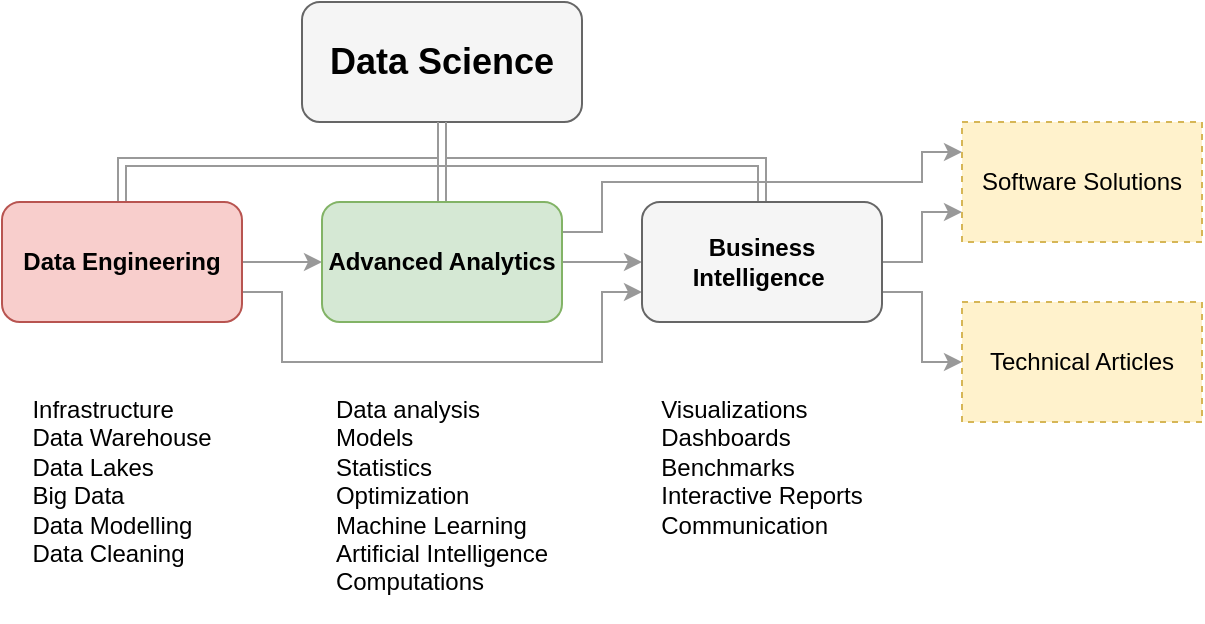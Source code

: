 <mxfile version="12.9.3" type="github">
  <diagram id="Jh0g8GQ7WS2PKu4_E1Yr" name="Page-1">
    <mxGraphModel dx="885" dy="1048" grid="1" gridSize="10" guides="1" tooltips="1" connect="1" arrows="1" fold="1" page="1" pageScale="1" pageWidth="827" pageHeight="1169" math="0" shadow="0">
      <root>
        <mxCell id="0" />
        <mxCell id="1" parent="0" />
        <mxCell id="WFPA-bz6SRxzGDUWhu5E-20" style="edgeStyle=orthogonalEdgeStyle;rounded=0;html=1;exitX=1;exitY=0.5;entryX=0;entryY=0.5;endArrow=classic;endFill=1;jettySize=auto;orthogonalLoop=1;startArrow=none;startFill=0;strokeColor=#999999;" edge="1" parent="1" source="WFPA-bz6SRxzGDUWhu5E-23" target="WFPA-bz6SRxzGDUWhu5E-28">
          <mxGeometry relative="1" as="geometry" />
        </mxCell>
        <mxCell id="WFPA-bz6SRxzGDUWhu5E-21" style="edgeStyle=orthogonalEdgeStyle;rounded=0;html=1;exitX=1;exitY=0.75;entryX=0;entryY=0.75;startArrow=none;startFill=0;endArrow=classic;endFill=1;jettySize=auto;orthogonalLoop=1;strokeColor=#999999;" edge="1" parent="1" source="WFPA-bz6SRxzGDUWhu5E-23" target="WFPA-bz6SRxzGDUWhu5E-32">
          <mxGeometry relative="1" as="geometry">
            <Array as="points">
              <mxPoint x="180" y="185" />
              <mxPoint x="180" y="220" />
              <mxPoint x="340" y="220" />
              <mxPoint x="340" y="185" />
            </Array>
          </mxGeometry>
        </mxCell>
        <mxCell id="WFPA-bz6SRxzGDUWhu5E-22" style="edgeStyle=orthogonalEdgeStyle;shape=link;rounded=0;html=1;exitX=0.5;exitY=0;entryX=0.5;entryY=1;startArrow=none;startFill=0;endArrow=classic;endFill=1;jettySize=auto;orthogonalLoop=1;strokeColor=#999999;" edge="1" parent="1" source="WFPA-bz6SRxzGDUWhu5E-23" target="WFPA-bz6SRxzGDUWhu5E-24">
          <mxGeometry relative="1" as="geometry" />
        </mxCell>
        <mxCell id="WFPA-bz6SRxzGDUWhu5E-23" value="&lt;b&gt;Data Engineering&lt;/b&gt;" style="rounded=1;whiteSpace=wrap;html=1;fillColor=#f8cecc;strokeColor=#b85450;" vertex="1" parent="1">
          <mxGeometry x="40" y="140" width="120" height="60" as="geometry" />
        </mxCell>
        <mxCell id="WFPA-bz6SRxzGDUWhu5E-24" value="&lt;b&gt;&lt;font style=&quot;font-size: 18px&quot;&gt;Data Science&lt;/font&gt;&lt;/b&gt;" style="rounded=1;whiteSpace=wrap;html=1;fillColor=#f5f5f5;strokeColor=#666666;" vertex="1" parent="1">
          <mxGeometry x="190" y="40" width="140" height="60" as="geometry" />
        </mxCell>
        <mxCell id="WFPA-bz6SRxzGDUWhu5E-25" style="edgeStyle=orthogonalEdgeStyle;rounded=0;html=1;exitX=1;exitY=0.5;entryX=0;entryY=0.5;startArrow=none;startFill=0;endArrow=classic;endFill=1;jettySize=auto;orthogonalLoop=1;strokeColor=#999999;" edge="1" parent="1" source="WFPA-bz6SRxzGDUWhu5E-28" target="WFPA-bz6SRxzGDUWhu5E-32">
          <mxGeometry relative="1" as="geometry" />
        </mxCell>
        <mxCell id="WFPA-bz6SRxzGDUWhu5E-26" style="edgeStyle=orthogonalEdgeStyle;rounded=0;html=1;exitX=1;exitY=0.25;entryX=0;entryY=0.25;startArrow=none;startFill=0;endArrow=classic;endFill=1;jettySize=auto;orthogonalLoop=1;strokeColor=#999999;" edge="1" parent="1" source="WFPA-bz6SRxzGDUWhu5E-28" target="WFPA-bz6SRxzGDUWhu5E-33">
          <mxGeometry relative="1" as="geometry">
            <Array as="points">
              <mxPoint x="340" y="155" />
              <mxPoint x="340" y="130" />
              <mxPoint x="500" y="130" />
              <mxPoint x="500" y="115" />
            </Array>
          </mxGeometry>
        </mxCell>
        <mxCell id="WFPA-bz6SRxzGDUWhu5E-27" style="edgeStyle=orthogonalEdgeStyle;shape=link;rounded=0;html=1;exitX=0.5;exitY=0;entryX=0.5;entryY=1;startArrow=none;startFill=0;endArrow=classic;endFill=1;jettySize=auto;orthogonalLoop=1;strokeColor=#999999;" edge="1" parent="1" source="WFPA-bz6SRxzGDUWhu5E-28" target="WFPA-bz6SRxzGDUWhu5E-24">
          <mxGeometry relative="1" as="geometry" />
        </mxCell>
        <mxCell id="WFPA-bz6SRxzGDUWhu5E-28" value="&lt;b&gt;Advanced Analytics&lt;/b&gt;" style="rounded=1;whiteSpace=wrap;html=1;fillColor=#d5e8d4;strokeColor=#82b366;" vertex="1" parent="1">
          <mxGeometry x="200" y="140" width="120" height="60" as="geometry" />
        </mxCell>
        <mxCell id="WFPA-bz6SRxzGDUWhu5E-29" style="edgeStyle=orthogonalEdgeStyle;rounded=0;html=1;exitX=1;exitY=0.5;entryX=0;entryY=0.75;startArrow=none;startFill=0;endArrow=classic;endFill=1;jettySize=auto;orthogonalLoop=1;strokeColor=#999999;" edge="1" parent="1" source="WFPA-bz6SRxzGDUWhu5E-32" target="WFPA-bz6SRxzGDUWhu5E-33">
          <mxGeometry relative="1" as="geometry" />
        </mxCell>
        <mxCell id="WFPA-bz6SRxzGDUWhu5E-30" style="edgeStyle=orthogonalEdgeStyle;rounded=0;html=1;exitX=1;exitY=0.75;entryX=0;entryY=0.5;startArrow=none;startFill=0;endArrow=classic;endFill=1;jettySize=auto;orthogonalLoop=1;strokeColor=#999999;" edge="1" parent="1" source="WFPA-bz6SRxzGDUWhu5E-32" target="WFPA-bz6SRxzGDUWhu5E-34">
          <mxGeometry relative="1" as="geometry" />
        </mxCell>
        <mxCell id="WFPA-bz6SRxzGDUWhu5E-31" style="edgeStyle=orthogonalEdgeStyle;shape=link;rounded=0;html=1;exitX=0.5;exitY=0;entryX=0.5;entryY=1;startArrow=none;startFill=0;endArrow=classic;endFill=1;jettySize=auto;orthogonalLoop=1;strokeColor=#999999;" edge="1" parent="1" source="WFPA-bz6SRxzGDUWhu5E-32" target="WFPA-bz6SRxzGDUWhu5E-24">
          <mxGeometry relative="1" as="geometry" />
        </mxCell>
        <mxCell id="WFPA-bz6SRxzGDUWhu5E-32" value="&lt;b&gt;Business Intelligence&amp;nbsp;&lt;/b&gt;" style="rounded=1;whiteSpace=wrap;html=1;fillColor=#f5f5f5;strokeColor=#666666;" vertex="1" parent="1">
          <mxGeometry x="360" y="140" width="120" height="60" as="geometry" />
        </mxCell>
        <mxCell id="WFPA-bz6SRxzGDUWhu5E-33" value="Software Solutions&lt;br&gt;" style="rounded=0;whiteSpace=wrap;html=1;dashed=1;fillColor=#fff2cc;strokeColor=#d6b656;" vertex="1" parent="1">
          <mxGeometry x="520" y="100" width="120" height="60" as="geometry" />
        </mxCell>
        <mxCell id="WFPA-bz6SRxzGDUWhu5E-34" value="Technical Articles&lt;br&gt;" style="rounded=0;whiteSpace=wrap;html=1;dashed=1;fillColor=#fff2cc;strokeColor=#d6b656;" vertex="1" parent="1">
          <mxGeometry x="520" y="190" width="120" height="60" as="geometry" />
        </mxCell>
        <mxCell id="WFPA-bz6SRxzGDUWhu5E-35" value="&lt;div style=&quot;text-align: left&quot;&gt;&lt;span&gt;Infrastructure&lt;/span&gt;&lt;br&gt;&lt;/div&gt;&lt;div style=&quot;text-align: left&quot;&gt;&lt;span&gt;Data Warehouse&lt;/span&gt;&lt;br&gt;&lt;/div&gt;&lt;div style=&quot;text-align: left&quot;&gt;&lt;span&gt;Data Lakes&lt;/span&gt;&lt;/div&gt;&lt;div style=&quot;text-align: left&quot;&gt;&lt;span&gt;Big Data&lt;/span&gt;&lt;/div&gt;&lt;div style=&quot;text-align: left&quot;&gt;Data Modelling&lt;/div&gt;&lt;div style=&quot;text-align: left&quot;&gt;Data Cleaning&lt;/div&gt;&lt;div style=&quot;text-align: left&quot;&gt;&lt;br&gt;&lt;/div&gt;" style="text;html=1;strokeColor=none;fillColor=none;align=center;verticalAlign=top;whiteSpace=wrap;rounded=0;dashed=1;" vertex="1" parent="1">
          <mxGeometry x="40" y="230" width="120" height="110" as="geometry" />
        </mxCell>
        <mxCell id="WFPA-bz6SRxzGDUWhu5E-36" value="&lt;div style=&quot;text-align: left&quot;&gt;Data analysis&lt;/div&gt;&lt;div style=&quot;text-align: left&quot;&gt;&lt;span&gt;Models&lt;/span&gt;&lt;br&gt;&lt;/div&gt;&lt;div style=&quot;text-align: left&quot;&gt;&lt;span&gt;Statistics&lt;/span&gt;&lt;/div&gt;&lt;div style=&quot;text-align: left&quot;&gt;&lt;span&gt;Optimization&lt;/span&gt;&lt;/div&gt;&lt;div style=&quot;text-align: left&quot;&gt;Machine Learning&lt;br&gt;&lt;/div&gt;&lt;div style=&quot;text-align: left&quot;&gt;Artificial Intelligence&lt;/div&gt;&lt;div style=&quot;text-align: left&quot;&gt;Computations&lt;/div&gt;" style="text;html=1;strokeColor=none;fillColor=none;align=center;verticalAlign=top;whiteSpace=wrap;rounded=0;dashed=1;horizontal=1;" vertex="1" parent="1">
          <mxGeometry x="200" y="230" width="120" height="120" as="geometry" />
        </mxCell>
        <mxCell id="WFPA-bz6SRxzGDUWhu5E-37" value="&lt;div style=&quot;text-align: left&quot;&gt;Visualizations&lt;/div&gt;&lt;div style=&quot;text-align: left&quot;&gt;Dashboards&lt;/div&gt;&lt;div style=&quot;text-align: left&quot;&gt;Benchmarks&lt;/div&gt;&lt;div style=&quot;text-align: left&quot;&gt;Interactive Reports&lt;/div&gt;&lt;div style=&quot;text-align: left&quot;&gt;Communication&lt;/div&gt;" style="text;html=1;strokeColor=none;fillColor=none;align=center;verticalAlign=top;whiteSpace=wrap;rounded=0;dashed=1;" vertex="1" parent="1">
          <mxGeometry x="360" y="230" width="120" height="110" as="geometry" />
        </mxCell>
      </root>
    </mxGraphModel>
  </diagram>
</mxfile>
